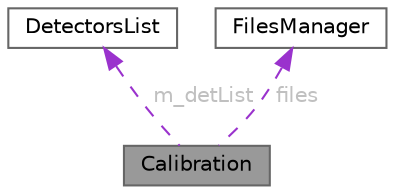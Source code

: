 digraph "Calibration"
{
 // LATEX_PDF_SIZE
  bgcolor="transparent";
  edge [fontname=Helvetica,fontsize=10,labelfontname=Helvetica,labelfontsize=10];
  node [fontname=Helvetica,fontsize=10,shape=box,height=0.2,width=0.4];
  Node1 [id="Node000001",label="Calibration",height=0.2,width=0.4,color="gray40", fillcolor="grey60", style="filled", fontcolor="black",tooltip=" "];
  Node2 -> Node1 [id="edge1_Node000001_Node000002",dir="back",color="darkorchid3",style="dashed",tooltip=" ",label=" m_detList",fontcolor="grey" ];
  Node2 [id="Node000002",label="DetectorsList",height=0.2,width=0.4,color="gray40", fillcolor="white", style="filled",URL="$class_detectors_list.html",tooltip=" "];
  Node3 -> Node1 [id="edge2_Node000001_Node000003",dir="back",color="darkorchid3",style="dashed",tooltip=" ",label=" files",fontcolor="grey" ];
  Node3 [id="Node000003",label="FilesManager",height=0.2,width=0.4,color="gray40", fillcolor="white", style="filled",URL="$class_files_manager.html",tooltip=" "];
}
